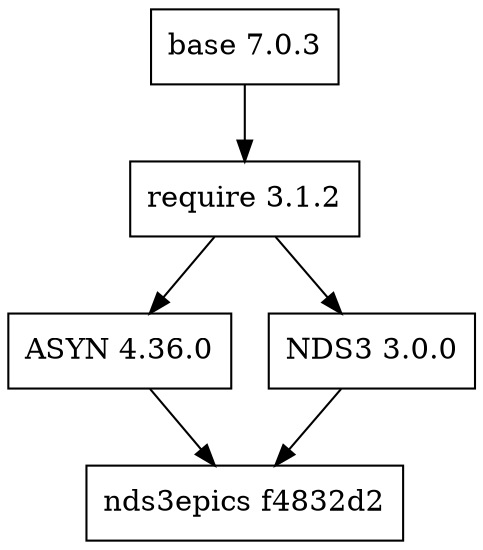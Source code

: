 digraph nds3epics {
node [shape=record];
base [label="base 7.0.3"]
require [label="require 3.1.2"]
ASYN [label="ASYN 4.36.0"]
NDS3 [label="NDS3 3.0.0"]
nds3epics [label="nds3epics f4832d2"]
base -> require -> { ASYN,NDS3 } ->  {  nds3epics  } 
} 

